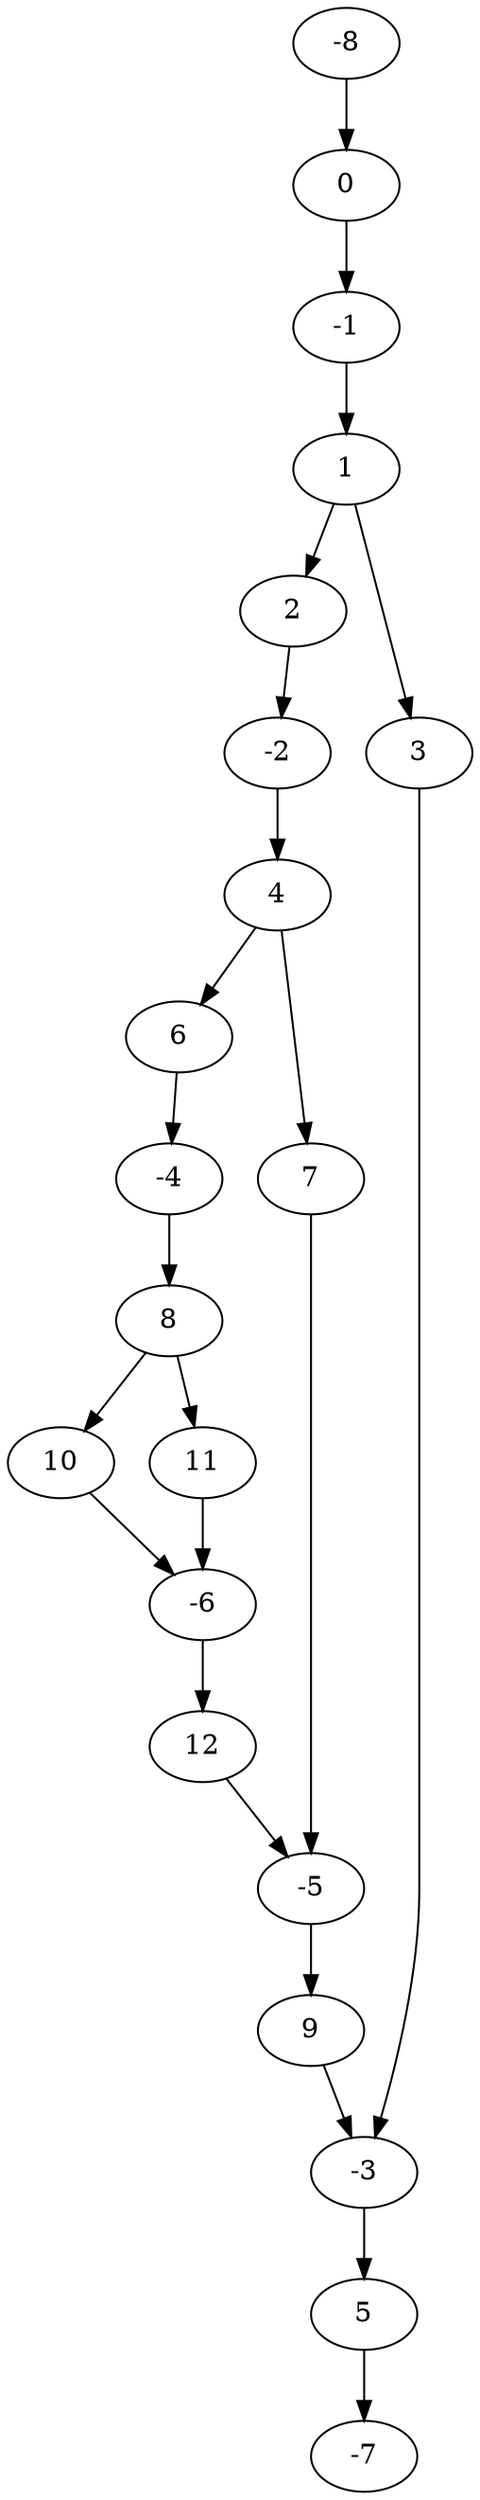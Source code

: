 digraph "triple nested if case" {
  -8 -> 0;
  0 -> -1;
  -1 -> 1;
  1 -> 2;
  1 -> 3;
  2 -> -2;
  3 -> -3;
  -2 -> 4;
  -3 -> 5;
  4 -> 6;
  4 -> 7;
  5 -> -7;
  6 -> -4;
  7 -> -5;
  -4 -> 8;
  -5 -> 9;
  8 -> 10;
  8 -> 11;
  9 -> -3;
  10 -> -6;
  11 -> -6;
  -6 -> 12;
  12 -> -5;
}
